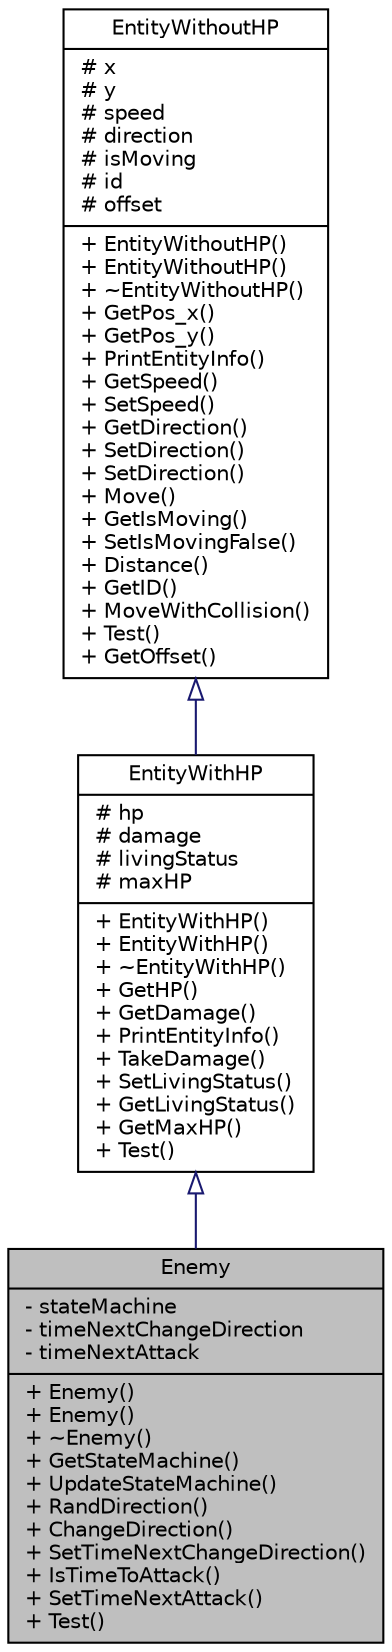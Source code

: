 digraph "Enemy"
{
 // LATEX_PDF_SIZE
  bgcolor="transparent";
  edge [fontname="Helvetica",fontsize="10",labelfontname="Helvetica",labelfontsize="10"];
  node [fontname="Helvetica",fontsize="10",shape=record];
  Node1 [label="{Enemy\n|- stateMachine\l- timeNextChangeDirection\l- timeNextAttack\l|+ Enemy()\l+ Enemy()\l+ ~Enemy()\l+ GetStateMachine()\l+ UpdateStateMachine()\l+ RandDirection()\l+ ChangeDirection()\l+ SetTimeNextChangeDirection()\l+ IsTimeToAttack()\l+ SetTimeNextAttack()\l+ Test()\l}",height=0.2,width=0.4,color="black", fillcolor="grey75", style="filled", fontcolor="black",tooltip="Classe représentant un ennemi qui peut infliger/subir des dégats et se déplacer."];
  Node2 -> Node1 [dir="back",color="midnightblue",fontsize="10",style="solid",arrowtail="onormal",fontname="Helvetica"];
  Node2 [label="{EntityWithHP\n|# hp\l# damage\l# livingStatus\l# maxHP\l|+ EntityWithHP()\l+ EntityWithHP()\l+ ~EntityWithHP()\l+ GetHP()\l+ GetDamage()\l+ PrintEntityInfo()\l+ TakeDamage()\l+ SetLivingStatus()\l+ GetLivingStatus()\l+ GetMaxHP()\l+ Test()\l}",height=0.2,width=0.4,color="black",URL="$classEntityWithHP.html",tooltip="Classe représentant une entité qui peut infliger/subir des dégats et se déplacer."];
  Node3 -> Node2 [dir="back",color="midnightblue",fontsize="10",style="solid",arrowtail="onormal",fontname="Helvetica"];
  Node3 [label="{EntityWithoutHP\n|# x\l# y\l# speed\l# direction\l# isMoving\l# id\l# offset\l|+ EntityWithoutHP()\l+ EntityWithoutHP()\l+ ~EntityWithoutHP()\l+ GetPos_x()\l+ GetPos_y()\l+ PrintEntityInfo()\l+ GetSpeed()\l+ SetSpeed()\l+ GetDirection()\l+ SetDirection()\l+ SetDirection()\l+ Move()\l+ GetIsMoving()\l+ SetIsMovingFalse()\l+ Distance()\l+ GetID()\l+ MoveWithCollision()\l+ Test()\l+ GetOffset()\l}",height=0.2,width=0.4,color="black",URL="$classEntityWithoutHP.html",tooltip="Classe représentant une entité immobile et immortel."];
}
